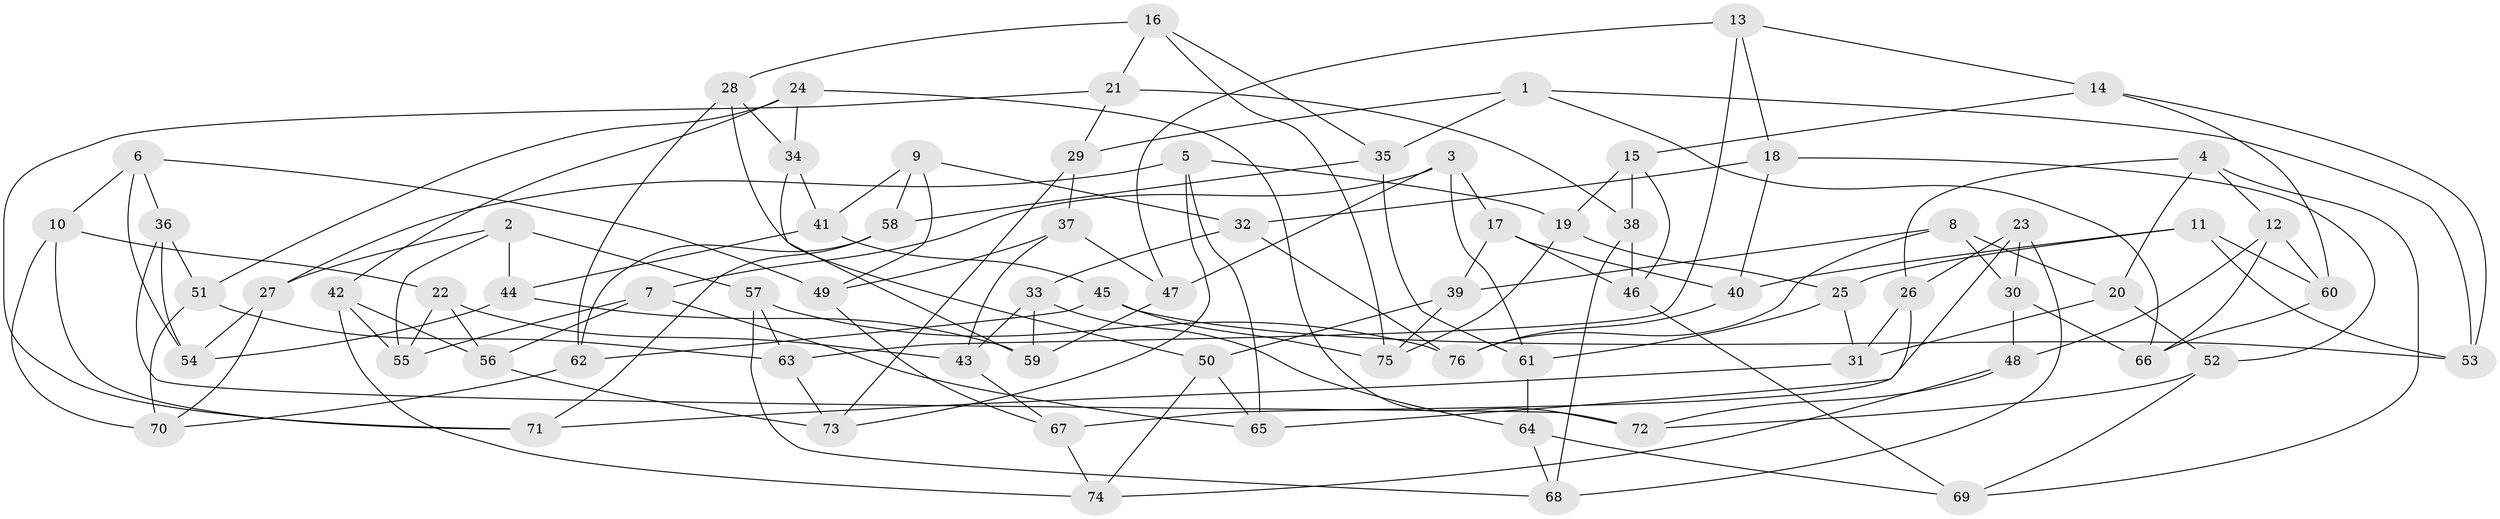 // coarse degree distribution, {6: 0.4888888888888889, 4: 0.28888888888888886, 5: 0.2, 3: 0.022222222222222223}
// Generated by graph-tools (version 1.1) at 2025/24/03/03/25 07:24:23]
// undirected, 76 vertices, 152 edges
graph export_dot {
graph [start="1"]
  node [color=gray90,style=filled];
  1;
  2;
  3;
  4;
  5;
  6;
  7;
  8;
  9;
  10;
  11;
  12;
  13;
  14;
  15;
  16;
  17;
  18;
  19;
  20;
  21;
  22;
  23;
  24;
  25;
  26;
  27;
  28;
  29;
  30;
  31;
  32;
  33;
  34;
  35;
  36;
  37;
  38;
  39;
  40;
  41;
  42;
  43;
  44;
  45;
  46;
  47;
  48;
  49;
  50;
  51;
  52;
  53;
  54;
  55;
  56;
  57;
  58;
  59;
  60;
  61;
  62;
  63;
  64;
  65;
  66;
  67;
  68;
  69;
  70;
  71;
  72;
  73;
  74;
  75;
  76;
  1 -- 66;
  1 -- 35;
  1 -- 53;
  1 -- 29;
  2 -- 57;
  2 -- 27;
  2 -- 55;
  2 -- 44;
  3 -- 47;
  3 -- 7;
  3 -- 17;
  3 -- 61;
  4 -- 12;
  4 -- 26;
  4 -- 69;
  4 -- 20;
  5 -- 27;
  5 -- 65;
  5 -- 19;
  5 -- 73;
  6 -- 10;
  6 -- 49;
  6 -- 54;
  6 -- 36;
  7 -- 56;
  7 -- 65;
  7 -- 55;
  8 -- 20;
  8 -- 30;
  8 -- 39;
  8 -- 76;
  9 -- 49;
  9 -- 58;
  9 -- 41;
  9 -- 32;
  10 -- 70;
  10 -- 22;
  10 -- 71;
  11 -- 25;
  11 -- 60;
  11 -- 53;
  11 -- 40;
  12 -- 48;
  12 -- 66;
  12 -- 60;
  13 -- 14;
  13 -- 47;
  13 -- 18;
  13 -- 63;
  14 -- 60;
  14 -- 53;
  14 -- 15;
  15 -- 38;
  15 -- 46;
  15 -- 19;
  16 -- 35;
  16 -- 75;
  16 -- 28;
  16 -- 21;
  17 -- 46;
  17 -- 40;
  17 -- 39;
  18 -- 40;
  18 -- 32;
  18 -- 52;
  19 -- 25;
  19 -- 75;
  20 -- 31;
  20 -- 52;
  21 -- 29;
  21 -- 71;
  21 -- 38;
  22 -- 56;
  22 -- 43;
  22 -- 55;
  23 -- 30;
  23 -- 26;
  23 -- 67;
  23 -- 68;
  24 -- 51;
  24 -- 72;
  24 -- 34;
  24 -- 42;
  25 -- 61;
  25 -- 31;
  26 -- 65;
  26 -- 31;
  27 -- 54;
  27 -- 70;
  28 -- 50;
  28 -- 62;
  28 -- 34;
  29 -- 37;
  29 -- 73;
  30 -- 66;
  30 -- 48;
  31 -- 71;
  32 -- 33;
  32 -- 76;
  33 -- 64;
  33 -- 59;
  33 -- 43;
  34 -- 41;
  34 -- 59;
  35 -- 58;
  35 -- 61;
  36 -- 51;
  36 -- 72;
  36 -- 54;
  37 -- 49;
  37 -- 47;
  37 -- 43;
  38 -- 68;
  38 -- 46;
  39 -- 75;
  39 -- 50;
  40 -- 76;
  41 -- 44;
  41 -- 45;
  42 -- 56;
  42 -- 74;
  42 -- 55;
  43 -- 67;
  44 -- 59;
  44 -- 54;
  45 -- 62;
  45 -- 53;
  45 -- 75;
  46 -- 69;
  47 -- 59;
  48 -- 72;
  48 -- 74;
  49 -- 67;
  50 -- 74;
  50 -- 65;
  51 -- 63;
  51 -- 70;
  52 -- 72;
  52 -- 69;
  56 -- 73;
  57 -- 63;
  57 -- 76;
  57 -- 68;
  58 -- 71;
  58 -- 62;
  60 -- 66;
  61 -- 64;
  62 -- 70;
  63 -- 73;
  64 -- 68;
  64 -- 69;
  67 -- 74;
}
